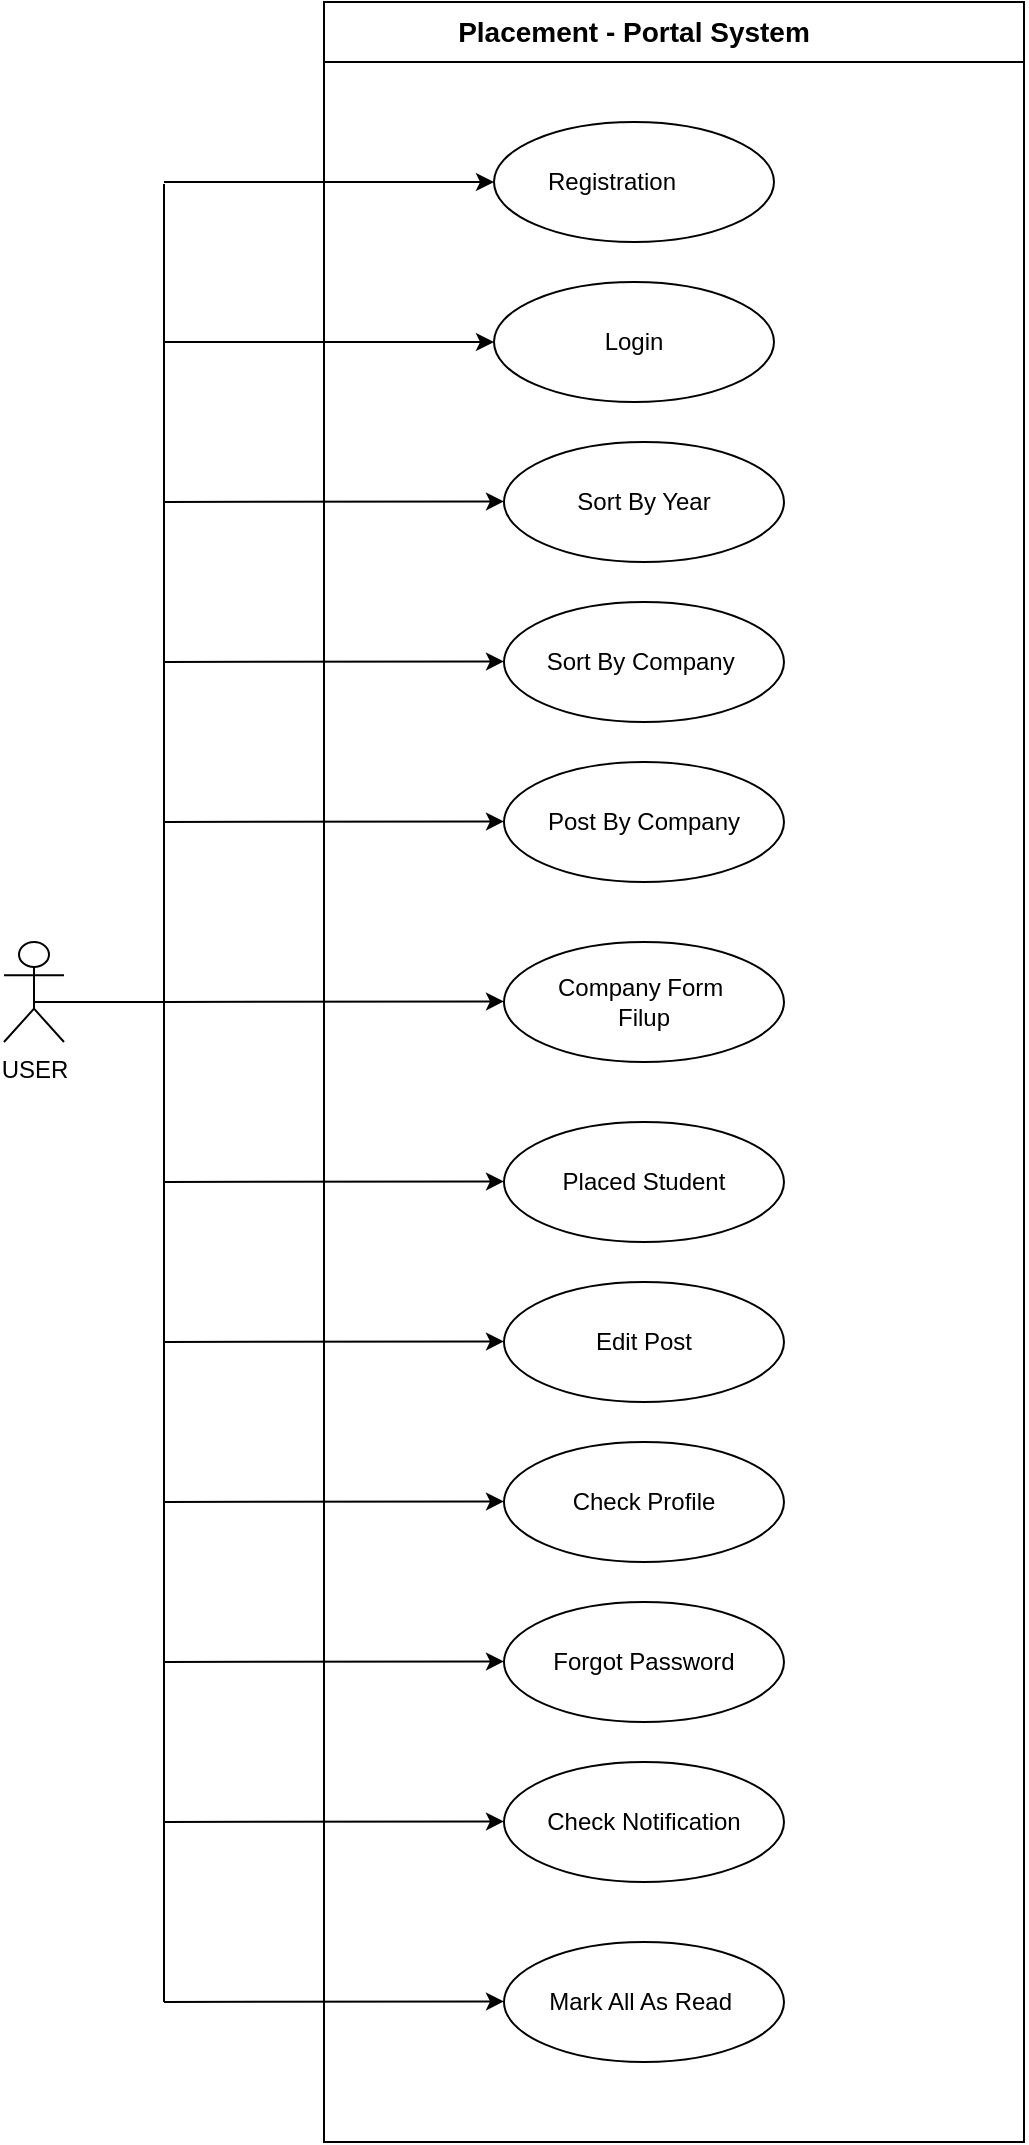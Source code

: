 <mxfile version="24.4.0" type="github">
  <diagram name="Page-1" id="cjtkPXS3kK5iaGHI_icv">
    <mxGraphModel dx="1173" dy="624" grid="1" gridSize="10" guides="1" tooltips="1" connect="1" arrows="1" fold="1" page="1" pageScale="1" pageWidth="827" pageHeight="1169" math="0" shadow="0">
      <root>
        <mxCell id="0" />
        <mxCell id="1" parent="0" />
        <mxCell id="xgnxlHxDdDhOVvQah_eT-2" value="" style="rounded=0;whiteSpace=wrap;html=1;" parent="1" vertex="1">
          <mxGeometry x="240" y="90" width="350" height="1070" as="geometry" />
        </mxCell>
        <mxCell id="xgnxlHxDdDhOVvQah_eT-3" value="" style="endArrow=none;html=1;rounded=0;entryX=1;entryY=0.028;entryDx=0;entryDy=0;entryPerimeter=0;" parent="1" edge="1" target="xgnxlHxDdDhOVvQah_eT-2">
          <mxGeometry width="50" height="50" relative="1" as="geometry">
            <mxPoint x="240" y="120" as="sourcePoint" />
            <mxPoint x="560" y="120" as="targetPoint" />
          </mxGeometry>
        </mxCell>
        <mxCell id="xgnxlHxDdDhOVvQah_eT-4" value="&lt;b&gt;&lt;font style=&quot;font-size: 14px;&quot;&gt;Placement - Portal System&lt;/font&gt;&lt;/b&gt;" style="text;html=1;align=center;verticalAlign=middle;whiteSpace=wrap;rounded=0;" parent="1" vertex="1">
          <mxGeometry x="290" y="90" width="210" height="30" as="geometry" />
        </mxCell>
        <mxCell id="xgnxlHxDdDhOVvQah_eT-5" value="" style="ellipse;whiteSpace=wrap;html=1;" parent="1" vertex="1">
          <mxGeometry x="325" y="150" width="140" height="60" as="geometry" />
        </mxCell>
        <mxCell id="xgnxlHxDdDhOVvQah_eT-6" value="Sort By Company&amp;nbsp;" style="ellipse;whiteSpace=wrap;html=1;" parent="1" vertex="1">
          <mxGeometry x="330" y="390" width="140" height="60" as="geometry" />
        </mxCell>
        <mxCell id="xgnxlHxDdDhOVvQah_eT-7" value="Sort By Year" style="ellipse;whiteSpace=wrap;html=1;" parent="1" vertex="1">
          <mxGeometry x="330" y="310" width="140" height="60" as="geometry" />
        </mxCell>
        <mxCell id="xgnxlHxDdDhOVvQah_eT-8" value="" style="ellipse;whiteSpace=wrap;html=1;" parent="1" vertex="1">
          <mxGeometry x="325" y="230" width="140" height="60" as="geometry" />
        </mxCell>
        <mxCell id="xgnxlHxDdDhOVvQah_eT-9" value="Post By Company" style="ellipse;whiteSpace=wrap;html=1;" parent="1" vertex="1">
          <mxGeometry x="330" y="470" width="140" height="60" as="geometry" />
        </mxCell>
        <mxCell id="xgnxlHxDdDhOVvQah_eT-10" value="Mark All As Read&amp;nbsp;" style="ellipse;whiteSpace=wrap;html=1;" parent="1" vertex="1">
          <mxGeometry x="330" y="1060" width="140" height="60" as="geometry" />
        </mxCell>
        <mxCell id="xgnxlHxDdDhOVvQah_eT-11" value="Company Form&amp;nbsp;&lt;div&gt;Filup&lt;/div&gt;" style="ellipse;whiteSpace=wrap;html=1;" parent="1" vertex="1">
          <mxGeometry x="330" y="560" width="140" height="60" as="geometry" />
        </mxCell>
        <mxCell id="xgnxlHxDdDhOVvQah_eT-12" value="Placed Student" style="ellipse;whiteSpace=wrap;html=1;" parent="1" vertex="1">
          <mxGeometry x="330" y="650" width="140" height="60" as="geometry" />
        </mxCell>
        <mxCell id="xgnxlHxDdDhOVvQah_eT-13" value="Edit Post" style="ellipse;whiteSpace=wrap;html=1;" parent="1" vertex="1">
          <mxGeometry x="330" y="730" width="140" height="60" as="geometry" />
        </mxCell>
        <mxCell id="xgnxlHxDdDhOVvQah_eT-14" value="Check Profile" style="ellipse;whiteSpace=wrap;html=1;" parent="1" vertex="1">
          <mxGeometry x="330" y="810" width="140" height="60" as="geometry" />
        </mxCell>
        <mxCell id="xgnxlHxDdDhOVvQah_eT-15" value="Forgot Password" style="ellipse;whiteSpace=wrap;html=1;" parent="1" vertex="1">
          <mxGeometry x="330" y="890" width="140" height="60" as="geometry" />
        </mxCell>
        <mxCell id="xgnxlHxDdDhOVvQah_eT-16" value="Check Notification" style="ellipse;whiteSpace=wrap;html=1;" parent="1" vertex="1">
          <mxGeometry x="330" y="970" width="140" height="60" as="geometry" />
        </mxCell>
        <mxCell id="xOxTaKVjZuy2vVE4o-DI-1" value="Registration" style="text;html=1;align=center;verticalAlign=middle;whiteSpace=wrap;rounded=0;" parent="1" vertex="1">
          <mxGeometry x="354" y="165" width="60" height="30" as="geometry" />
        </mxCell>
        <mxCell id="xOxTaKVjZuy2vVE4o-DI-2" value="Login" style="text;html=1;align=center;verticalAlign=middle;whiteSpace=wrap;rounded=0;" parent="1" vertex="1">
          <mxGeometry x="365" y="245" width="60" height="30" as="geometry" />
        </mxCell>
        <mxCell id="Wr-G2jxuEDugp_14GT5f-4" value="" style="endArrow=none;html=1;rounded=0;exitX=0.5;exitY=0.5;exitDx=0;exitDy=0;exitPerimeter=0;" edge="1" parent="1">
          <mxGeometry width="50" height="50" relative="1" as="geometry">
            <mxPoint x="95" y="590" as="sourcePoint" />
            <mxPoint x="160" y="590" as="targetPoint" />
          </mxGeometry>
        </mxCell>
        <mxCell id="Wr-G2jxuEDugp_14GT5f-5" value="" style="endArrow=none;html=1;rounded=0;" edge="1" parent="1">
          <mxGeometry width="50" height="50" relative="1" as="geometry">
            <mxPoint x="160" y="1090" as="sourcePoint" />
            <mxPoint x="160" y="181" as="targetPoint" />
          </mxGeometry>
        </mxCell>
        <mxCell id="Wr-G2jxuEDugp_14GT5f-7" value="" style="endArrow=classic;html=1;rounded=0;entryX=0;entryY=0.5;entryDx=0;entryDy=0;" edge="1" parent="1" target="xgnxlHxDdDhOVvQah_eT-5">
          <mxGeometry width="50" height="50" relative="1" as="geometry">
            <mxPoint x="160" y="180" as="sourcePoint" />
            <mxPoint x="210" y="110" as="targetPoint" />
          </mxGeometry>
        </mxCell>
        <mxCell id="Wr-G2jxuEDugp_14GT5f-8" value="" style="endArrow=classic;html=1;rounded=0;entryX=0;entryY=0.5;entryDx=0;entryDy=0;" edge="1" parent="1" target="xgnxlHxDdDhOVvQah_eT-8">
          <mxGeometry width="50" height="50" relative="1" as="geometry">
            <mxPoint x="160" y="260" as="sourcePoint" />
            <mxPoint x="330" y="270" as="targetPoint" />
          </mxGeometry>
        </mxCell>
        <mxCell id="Wr-G2jxuEDugp_14GT5f-9" value="" style="endArrow=classic;html=1;rounded=0;entryX=0;entryY=0.5;entryDx=0;entryDy=0;" edge="1" parent="1">
          <mxGeometry width="50" height="50" relative="1" as="geometry">
            <mxPoint x="160" y="340" as="sourcePoint" />
            <mxPoint x="330" y="339.71" as="targetPoint" />
          </mxGeometry>
        </mxCell>
        <mxCell id="Wr-G2jxuEDugp_14GT5f-10" value="" style="endArrow=classic;html=1;rounded=0;entryX=0;entryY=0.5;entryDx=0;entryDy=0;" edge="1" parent="1">
          <mxGeometry width="50" height="50" relative="1" as="geometry">
            <mxPoint x="160" y="420" as="sourcePoint" />
            <mxPoint x="330" y="419.71" as="targetPoint" />
          </mxGeometry>
        </mxCell>
        <mxCell id="Wr-G2jxuEDugp_14GT5f-11" value="" style="endArrow=classic;html=1;rounded=0;entryX=0;entryY=0.5;entryDx=0;entryDy=0;" edge="1" parent="1">
          <mxGeometry width="50" height="50" relative="1" as="geometry">
            <mxPoint x="160" y="500" as="sourcePoint" />
            <mxPoint x="330" y="499.71" as="targetPoint" />
          </mxGeometry>
        </mxCell>
        <mxCell id="Wr-G2jxuEDugp_14GT5f-12" value="" style="endArrow=classic;html=1;rounded=0;entryX=0;entryY=0.5;entryDx=0;entryDy=0;" edge="1" parent="1">
          <mxGeometry width="50" height="50" relative="1" as="geometry">
            <mxPoint x="160" y="590" as="sourcePoint" />
            <mxPoint x="330" y="589.71" as="targetPoint" />
          </mxGeometry>
        </mxCell>
        <mxCell id="Wr-G2jxuEDugp_14GT5f-13" value="" style="endArrow=classic;html=1;rounded=0;entryX=0;entryY=0.5;entryDx=0;entryDy=0;" edge="1" parent="1">
          <mxGeometry width="50" height="50" relative="1" as="geometry">
            <mxPoint x="160" y="680" as="sourcePoint" />
            <mxPoint x="330" y="679.71" as="targetPoint" />
          </mxGeometry>
        </mxCell>
        <mxCell id="Wr-G2jxuEDugp_14GT5f-14" value="" style="endArrow=classic;html=1;rounded=0;entryX=0;entryY=0.5;entryDx=0;entryDy=0;" edge="1" parent="1">
          <mxGeometry width="50" height="50" relative="1" as="geometry">
            <mxPoint x="160" y="760" as="sourcePoint" />
            <mxPoint x="330" y="759.71" as="targetPoint" />
          </mxGeometry>
        </mxCell>
        <mxCell id="Wr-G2jxuEDugp_14GT5f-15" value="" style="endArrow=classic;html=1;rounded=0;entryX=0;entryY=0.5;entryDx=0;entryDy=0;" edge="1" parent="1">
          <mxGeometry width="50" height="50" relative="1" as="geometry">
            <mxPoint x="160" y="840" as="sourcePoint" />
            <mxPoint x="330" y="839.71" as="targetPoint" />
          </mxGeometry>
        </mxCell>
        <mxCell id="Wr-G2jxuEDugp_14GT5f-16" value="" style="endArrow=classic;html=1;rounded=0;entryX=0;entryY=0.5;entryDx=0;entryDy=0;" edge="1" parent="1">
          <mxGeometry width="50" height="50" relative="1" as="geometry">
            <mxPoint x="160" y="920" as="sourcePoint" />
            <mxPoint x="330" y="919.71" as="targetPoint" />
          </mxGeometry>
        </mxCell>
        <mxCell id="Wr-G2jxuEDugp_14GT5f-17" value="" style="endArrow=classic;html=1;rounded=0;entryX=0;entryY=0.5;entryDx=0;entryDy=0;" edge="1" parent="1">
          <mxGeometry width="50" height="50" relative="1" as="geometry">
            <mxPoint x="160" y="1000" as="sourcePoint" />
            <mxPoint x="330" y="999.71" as="targetPoint" />
          </mxGeometry>
        </mxCell>
        <mxCell id="Wr-G2jxuEDugp_14GT5f-18" value="" style="endArrow=classic;html=1;rounded=0;entryX=0;entryY=0.5;entryDx=0;entryDy=0;" edge="1" parent="1">
          <mxGeometry width="50" height="50" relative="1" as="geometry">
            <mxPoint x="160" y="1090" as="sourcePoint" />
            <mxPoint x="330" y="1089.71" as="targetPoint" />
          </mxGeometry>
        </mxCell>
        <mxCell id="Wr-G2jxuEDugp_14GT5f-32" value="USER" style="shape=umlActor;verticalLabelPosition=bottom;verticalAlign=top;html=1;outlineConnect=0;" vertex="1" parent="1">
          <mxGeometry x="80" y="560" width="30" height="50" as="geometry" />
        </mxCell>
      </root>
    </mxGraphModel>
  </diagram>
</mxfile>
